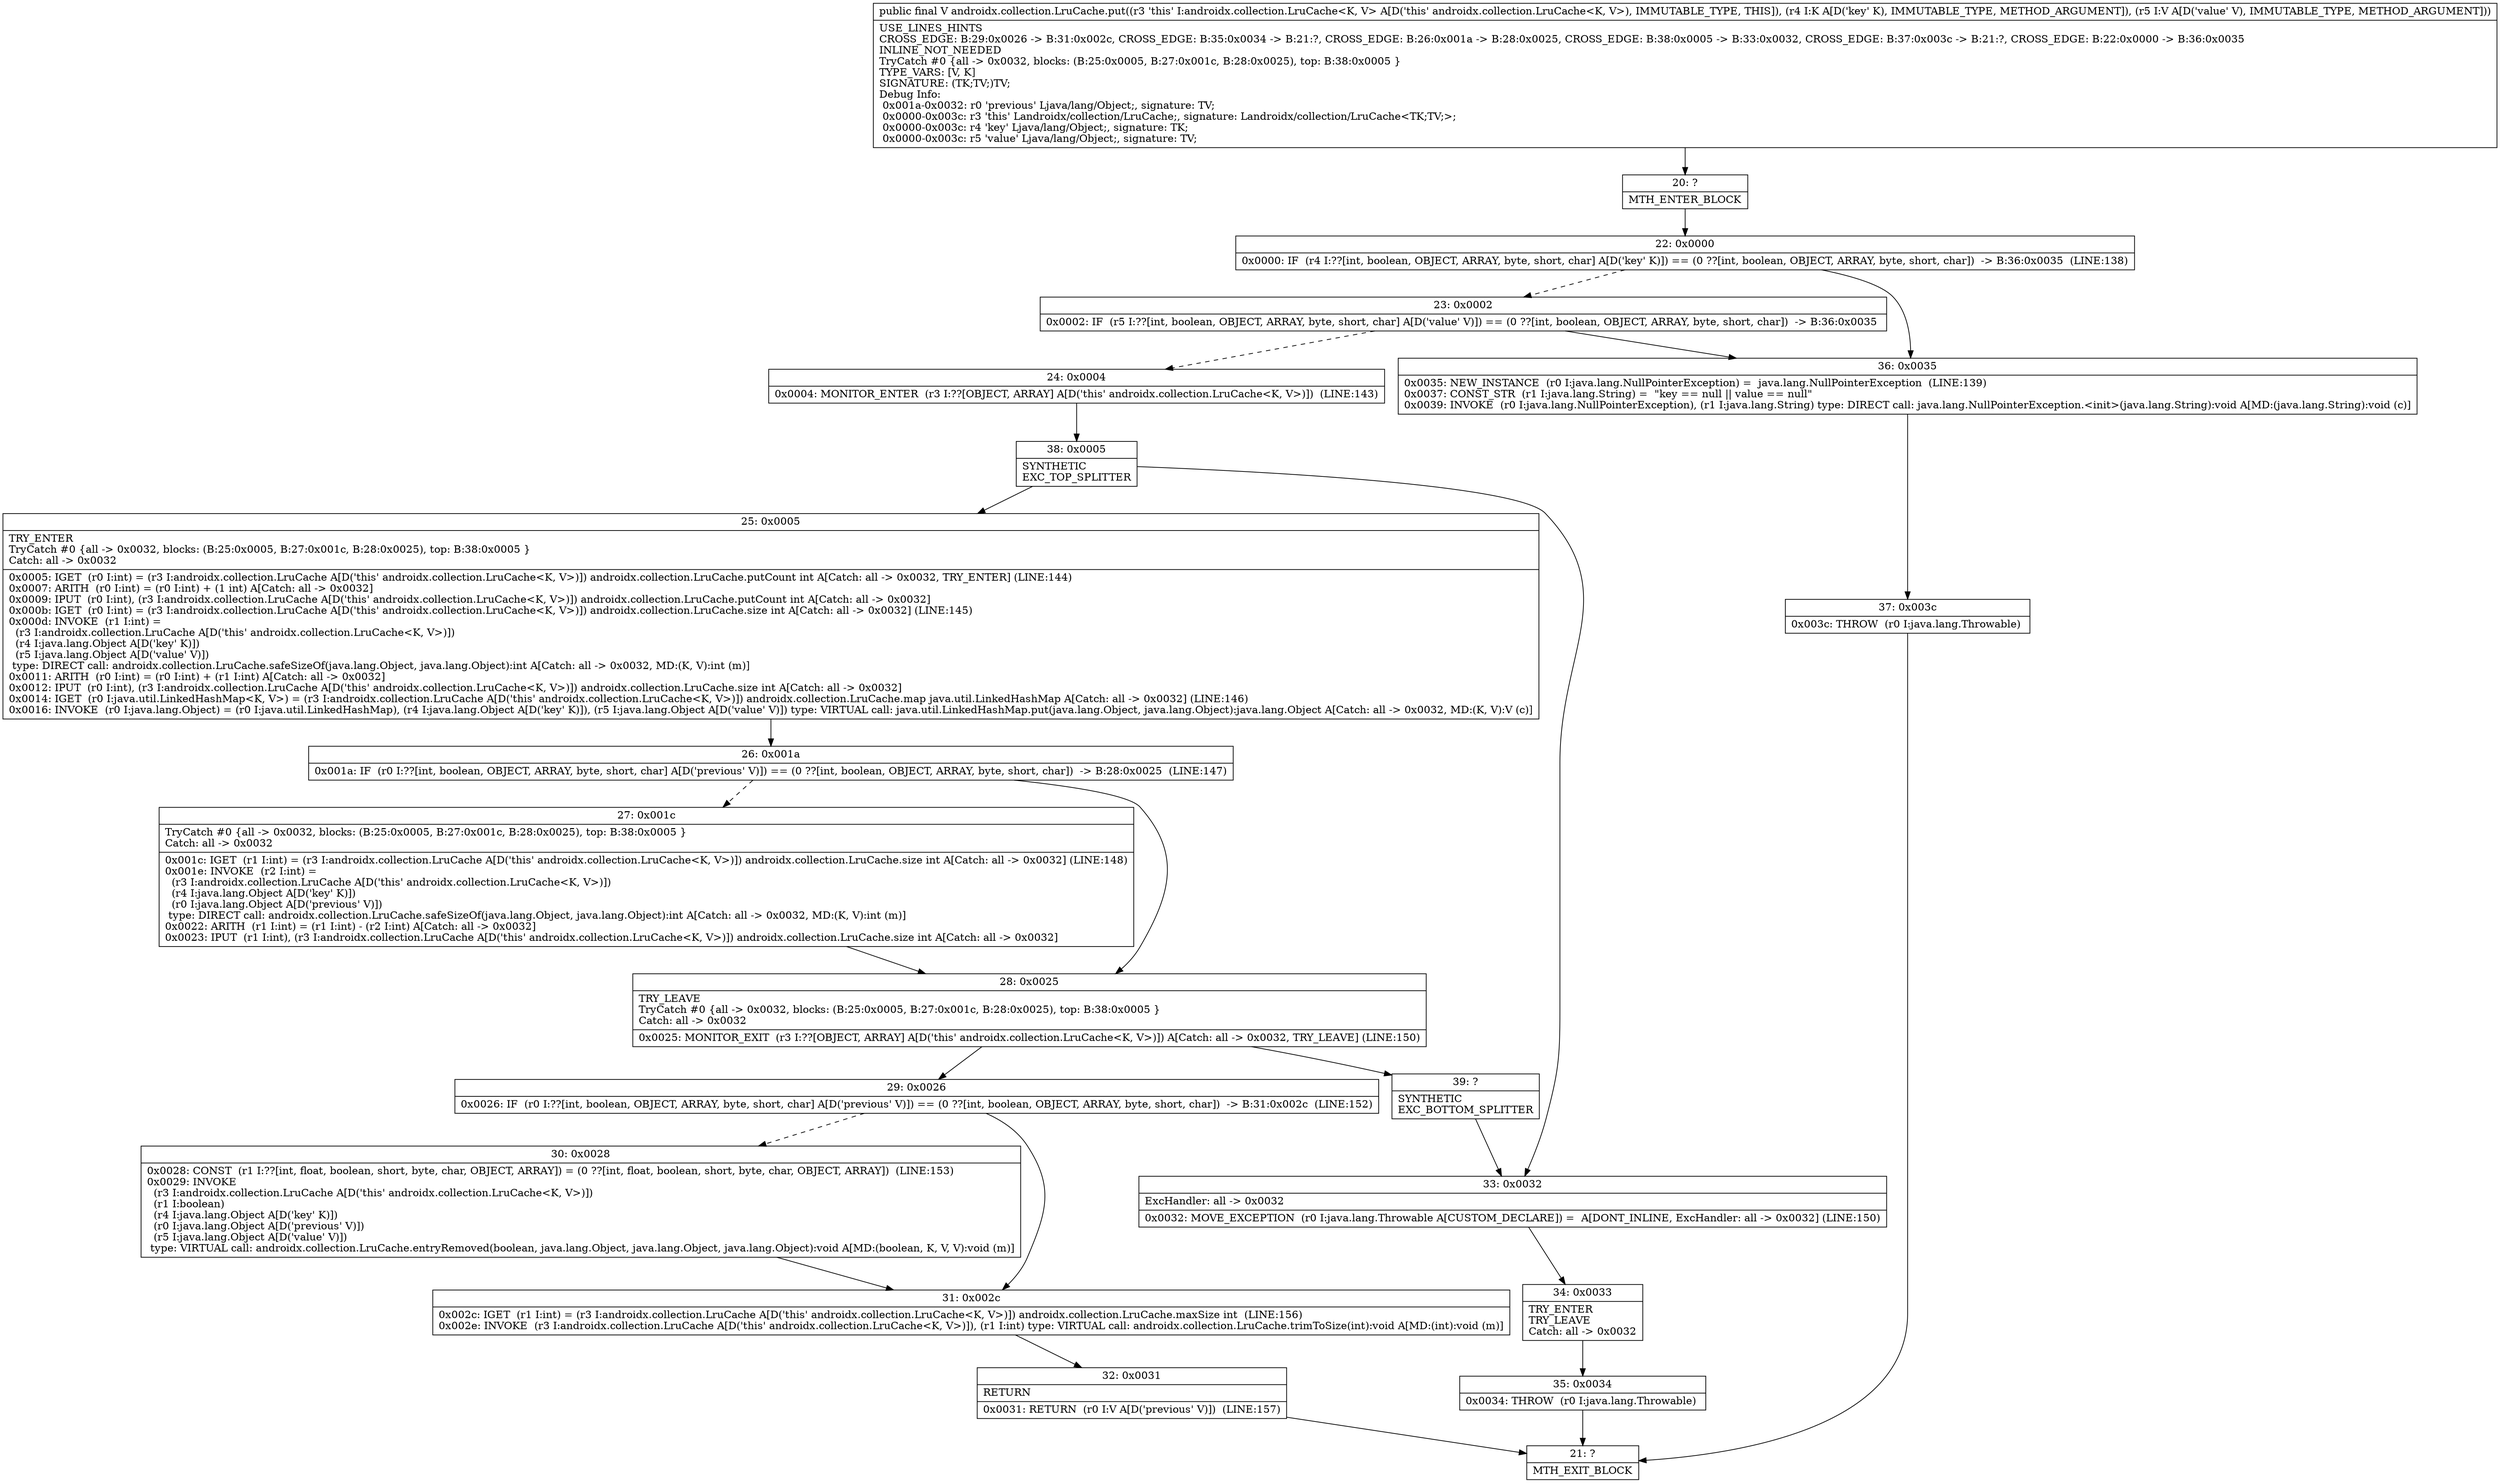 digraph "CFG forandroidx.collection.LruCache.put(Ljava\/lang\/Object;Ljava\/lang\/Object;)Ljava\/lang\/Object;" {
Node_20 [shape=record,label="{20\:\ ?|MTH_ENTER_BLOCK\l}"];
Node_22 [shape=record,label="{22\:\ 0x0000|0x0000: IF  (r4 I:??[int, boolean, OBJECT, ARRAY, byte, short, char] A[D('key' K)]) == (0 ??[int, boolean, OBJECT, ARRAY, byte, short, char])  \-\> B:36:0x0035  (LINE:138)\l}"];
Node_23 [shape=record,label="{23\:\ 0x0002|0x0002: IF  (r5 I:??[int, boolean, OBJECT, ARRAY, byte, short, char] A[D('value' V)]) == (0 ??[int, boolean, OBJECT, ARRAY, byte, short, char])  \-\> B:36:0x0035 \l}"];
Node_24 [shape=record,label="{24\:\ 0x0004|0x0004: MONITOR_ENTER  (r3 I:??[OBJECT, ARRAY] A[D('this' androidx.collection.LruCache\<K, V\>)])  (LINE:143)\l}"];
Node_38 [shape=record,label="{38\:\ 0x0005|SYNTHETIC\lEXC_TOP_SPLITTER\l}"];
Node_25 [shape=record,label="{25\:\ 0x0005|TRY_ENTER\lTryCatch #0 \{all \-\> 0x0032, blocks: (B:25:0x0005, B:27:0x001c, B:28:0x0025), top: B:38:0x0005 \}\lCatch: all \-\> 0x0032\l|0x0005: IGET  (r0 I:int) = (r3 I:androidx.collection.LruCache A[D('this' androidx.collection.LruCache\<K, V\>)]) androidx.collection.LruCache.putCount int A[Catch: all \-\> 0x0032, TRY_ENTER] (LINE:144)\l0x0007: ARITH  (r0 I:int) = (r0 I:int) + (1 int) A[Catch: all \-\> 0x0032]\l0x0009: IPUT  (r0 I:int), (r3 I:androidx.collection.LruCache A[D('this' androidx.collection.LruCache\<K, V\>)]) androidx.collection.LruCache.putCount int A[Catch: all \-\> 0x0032]\l0x000b: IGET  (r0 I:int) = (r3 I:androidx.collection.LruCache A[D('this' androidx.collection.LruCache\<K, V\>)]) androidx.collection.LruCache.size int A[Catch: all \-\> 0x0032] (LINE:145)\l0x000d: INVOKE  (r1 I:int) = \l  (r3 I:androidx.collection.LruCache A[D('this' androidx.collection.LruCache\<K, V\>)])\l  (r4 I:java.lang.Object A[D('key' K)])\l  (r5 I:java.lang.Object A[D('value' V)])\l type: DIRECT call: androidx.collection.LruCache.safeSizeOf(java.lang.Object, java.lang.Object):int A[Catch: all \-\> 0x0032, MD:(K, V):int (m)]\l0x0011: ARITH  (r0 I:int) = (r0 I:int) + (r1 I:int) A[Catch: all \-\> 0x0032]\l0x0012: IPUT  (r0 I:int), (r3 I:androidx.collection.LruCache A[D('this' androidx.collection.LruCache\<K, V\>)]) androidx.collection.LruCache.size int A[Catch: all \-\> 0x0032]\l0x0014: IGET  (r0 I:java.util.LinkedHashMap\<K, V\>) = (r3 I:androidx.collection.LruCache A[D('this' androidx.collection.LruCache\<K, V\>)]) androidx.collection.LruCache.map java.util.LinkedHashMap A[Catch: all \-\> 0x0032] (LINE:146)\l0x0016: INVOKE  (r0 I:java.lang.Object) = (r0 I:java.util.LinkedHashMap), (r4 I:java.lang.Object A[D('key' K)]), (r5 I:java.lang.Object A[D('value' V)]) type: VIRTUAL call: java.util.LinkedHashMap.put(java.lang.Object, java.lang.Object):java.lang.Object A[Catch: all \-\> 0x0032, MD:(K, V):V (c)]\l}"];
Node_26 [shape=record,label="{26\:\ 0x001a|0x001a: IF  (r0 I:??[int, boolean, OBJECT, ARRAY, byte, short, char] A[D('previous' V)]) == (0 ??[int, boolean, OBJECT, ARRAY, byte, short, char])  \-\> B:28:0x0025  (LINE:147)\l}"];
Node_27 [shape=record,label="{27\:\ 0x001c|TryCatch #0 \{all \-\> 0x0032, blocks: (B:25:0x0005, B:27:0x001c, B:28:0x0025), top: B:38:0x0005 \}\lCatch: all \-\> 0x0032\l|0x001c: IGET  (r1 I:int) = (r3 I:androidx.collection.LruCache A[D('this' androidx.collection.LruCache\<K, V\>)]) androidx.collection.LruCache.size int A[Catch: all \-\> 0x0032] (LINE:148)\l0x001e: INVOKE  (r2 I:int) = \l  (r3 I:androidx.collection.LruCache A[D('this' androidx.collection.LruCache\<K, V\>)])\l  (r4 I:java.lang.Object A[D('key' K)])\l  (r0 I:java.lang.Object A[D('previous' V)])\l type: DIRECT call: androidx.collection.LruCache.safeSizeOf(java.lang.Object, java.lang.Object):int A[Catch: all \-\> 0x0032, MD:(K, V):int (m)]\l0x0022: ARITH  (r1 I:int) = (r1 I:int) \- (r2 I:int) A[Catch: all \-\> 0x0032]\l0x0023: IPUT  (r1 I:int), (r3 I:androidx.collection.LruCache A[D('this' androidx.collection.LruCache\<K, V\>)]) androidx.collection.LruCache.size int A[Catch: all \-\> 0x0032]\l}"];
Node_28 [shape=record,label="{28\:\ 0x0025|TRY_LEAVE\lTryCatch #0 \{all \-\> 0x0032, blocks: (B:25:0x0005, B:27:0x001c, B:28:0x0025), top: B:38:0x0005 \}\lCatch: all \-\> 0x0032\l|0x0025: MONITOR_EXIT  (r3 I:??[OBJECT, ARRAY] A[D('this' androidx.collection.LruCache\<K, V\>)]) A[Catch: all \-\> 0x0032, TRY_LEAVE] (LINE:150)\l}"];
Node_29 [shape=record,label="{29\:\ 0x0026|0x0026: IF  (r0 I:??[int, boolean, OBJECT, ARRAY, byte, short, char] A[D('previous' V)]) == (0 ??[int, boolean, OBJECT, ARRAY, byte, short, char])  \-\> B:31:0x002c  (LINE:152)\l}"];
Node_30 [shape=record,label="{30\:\ 0x0028|0x0028: CONST  (r1 I:??[int, float, boolean, short, byte, char, OBJECT, ARRAY]) = (0 ??[int, float, boolean, short, byte, char, OBJECT, ARRAY])  (LINE:153)\l0x0029: INVOKE  \l  (r3 I:androidx.collection.LruCache A[D('this' androidx.collection.LruCache\<K, V\>)])\l  (r1 I:boolean)\l  (r4 I:java.lang.Object A[D('key' K)])\l  (r0 I:java.lang.Object A[D('previous' V)])\l  (r5 I:java.lang.Object A[D('value' V)])\l type: VIRTUAL call: androidx.collection.LruCache.entryRemoved(boolean, java.lang.Object, java.lang.Object, java.lang.Object):void A[MD:(boolean, K, V, V):void (m)]\l}"];
Node_31 [shape=record,label="{31\:\ 0x002c|0x002c: IGET  (r1 I:int) = (r3 I:androidx.collection.LruCache A[D('this' androidx.collection.LruCache\<K, V\>)]) androidx.collection.LruCache.maxSize int  (LINE:156)\l0x002e: INVOKE  (r3 I:androidx.collection.LruCache A[D('this' androidx.collection.LruCache\<K, V\>)]), (r1 I:int) type: VIRTUAL call: androidx.collection.LruCache.trimToSize(int):void A[MD:(int):void (m)]\l}"];
Node_32 [shape=record,label="{32\:\ 0x0031|RETURN\l|0x0031: RETURN  (r0 I:V A[D('previous' V)])  (LINE:157)\l}"];
Node_21 [shape=record,label="{21\:\ ?|MTH_EXIT_BLOCK\l}"];
Node_39 [shape=record,label="{39\:\ ?|SYNTHETIC\lEXC_BOTTOM_SPLITTER\l}"];
Node_33 [shape=record,label="{33\:\ 0x0032|ExcHandler: all \-\> 0x0032\l|0x0032: MOVE_EXCEPTION  (r0 I:java.lang.Throwable A[CUSTOM_DECLARE]) =  A[DONT_INLINE, ExcHandler: all \-\> 0x0032] (LINE:150)\l}"];
Node_34 [shape=record,label="{34\:\ 0x0033|TRY_ENTER\lTRY_LEAVE\lCatch: all \-\> 0x0032\l}"];
Node_35 [shape=record,label="{35\:\ 0x0034|0x0034: THROW  (r0 I:java.lang.Throwable) \l}"];
Node_36 [shape=record,label="{36\:\ 0x0035|0x0035: NEW_INSTANCE  (r0 I:java.lang.NullPointerException) =  java.lang.NullPointerException  (LINE:139)\l0x0037: CONST_STR  (r1 I:java.lang.String) =  \"key == null \|\| value == null\" \l0x0039: INVOKE  (r0 I:java.lang.NullPointerException), (r1 I:java.lang.String) type: DIRECT call: java.lang.NullPointerException.\<init\>(java.lang.String):void A[MD:(java.lang.String):void (c)]\l}"];
Node_37 [shape=record,label="{37\:\ 0x003c|0x003c: THROW  (r0 I:java.lang.Throwable) \l}"];
MethodNode[shape=record,label="{public final V androidx.collection.LruCache.put((r3 'this' I:androidx.collection.LruCache\<K, V\> A[D('this' androidx.collection.LruCache\<K, V\>), IMMUTABLE_TYPE, THIS]), (r4 I:K A[D('key' K), IMMUTABLE_TYPE, METHOD_ARGUMENT]), (r5 I:V A[D('value' V), IMMUTABLE_TYPE, METHOD_ARGUMENT]))  | USE_LINES_HINTS\lCROSS_EDGE: B:29:0x0026 \-\> B:31:0x002c, CROSS_EDGE: B:35:0x0034 \-\> B:21:?, CROSS_EDGE: B:26:0x001a \-\> B:28:0x0025, CROSS_EDGE: B:38:0x0005 \-\> B:33:0x0032, CROSS_EDGE: B:37:0x003c \-\> B:21:?, CROSS_EDGE: B:22:0x0000 \-\> B:36:0x0035\lINLINE_NOT_NEEDED\lTryCatch #0 \{all \-\> 0x0032, blocks: (B:25:0x0005, B:27:0x001c, B:28:0x0025), top: B:38:0x0005 \}\lTYPE_VARS: [V, K]\lSIGNATURE: (TK;TV;)TV;\lDebug Info:\l  0x001a\-0x0032: r0 'previous' Ljava\/lang\/Object;, signature: TV;\l  0x0000\-0x003c: r3 'this' Landroidx\/collection\/LruCache;, signature: Landroidx\/collection\/LruCache\<TK;TV;\>;\l  0x0000\-0x003c: r4 'key' Ljava\/lang\/Object;, signature: TK;\l  0x0000\-0x003c: r5 'value' Ljava\/lang\/Object;, signature: TV;\l}"];
MethodNode -> Node_20;Node_20 -> Node_22;
Node_22 -> Node_23[style=dashed];
Node_22 -> Node_36;
Node_23 -> Node_24[style=dashed];
Node_23 -> Node_36;
Node_24 -> Node_38;
Node_38 -> Node_25;
Node_38 -> Node_33;
Node_25 -> Node_26;
Node_26 -> Node_27[style=dashed];
Node_26 -> Node_28;
Node_27 -> Node_28;
Node_28 -> Node_29;
Node_28 -> Node_39;
Node_29 -> Node_30[style=dashed];
Node_29 -> Node_31;
Node_30 -> Node_31;
Node_31 -> Node_32;
Node_32 -> Node_21;
Node_39 -> Node_33;
Node_33 -> Node_34;
Node_34 -> Node_35;
Node_35 -> Node_21;
Node_36 -> Node_37;
Node_37 -> Node_21;
}

